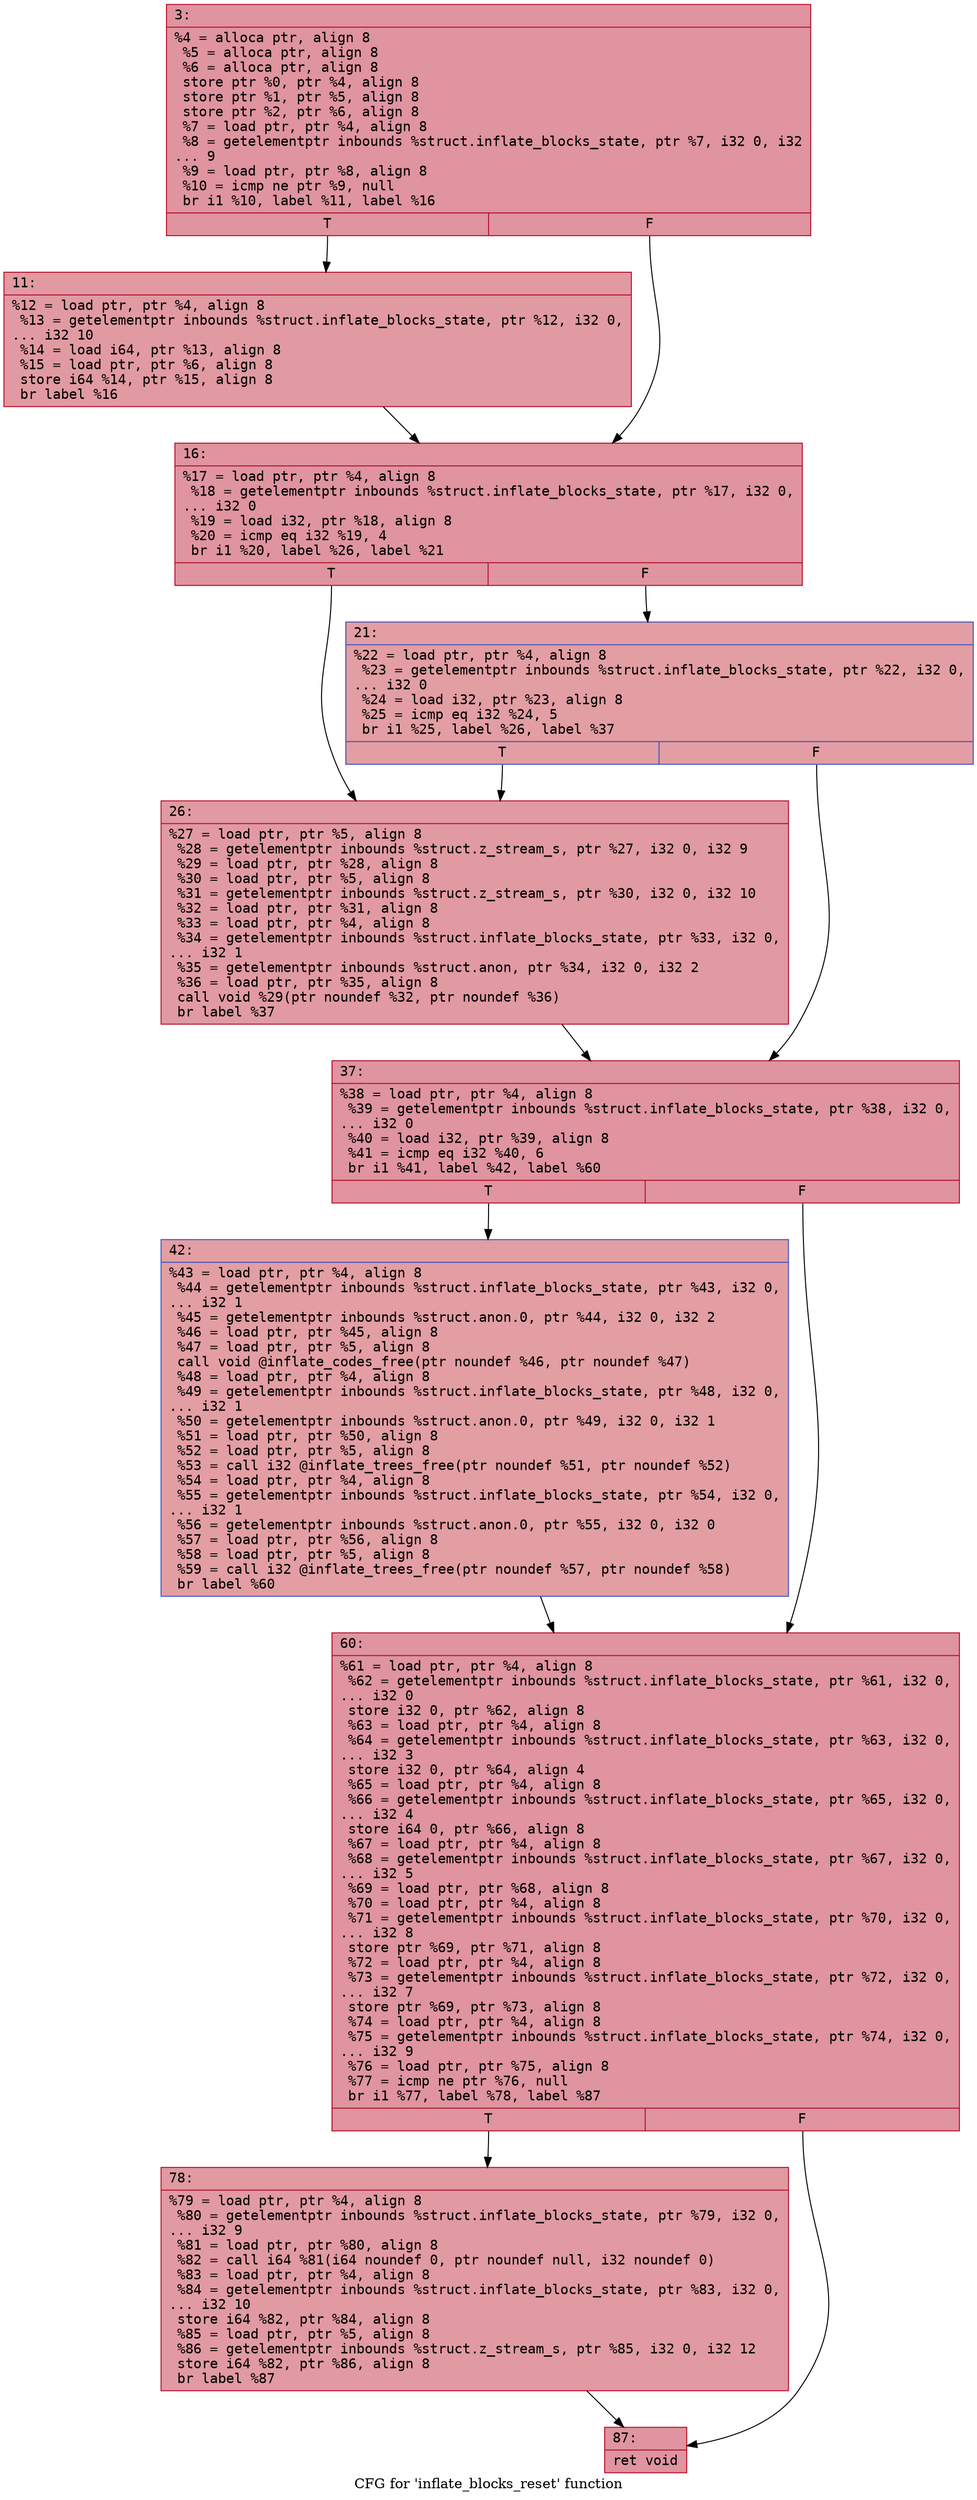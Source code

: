 digraph "CFG for 'inflate_blocks_reset' function" {
	label="CFG for 'inflate_blocks_reset' function";

	Node0x6000005fc230 [shape=record,color="#b70d28ff", style=filled, fillcolor="#b70d2870" fontname="Courier",label="{3:\l|  %4 = alloca ptr, align 8\l  %5 = alloca ptr, align 8\l  %6 = alloca ptr, align 8\l  store ptr %0, ptr %4, align 8\l  store ptr %1, ptr %5, align 8\l  store ptr %2, ptr %6, align 8\l  %7 = load ptr, ptr %4, align 8\l  %8 = getelementptr inbounds %struct.inflate_blocks_state, ptr %7, i32 0, i32\l... 9\l  %9 = load ptr, ptr %8, align 8\l  %10 = icmp ne ptr %9, null\l  br i1 %10, label %11, label %16\l|{<s0>T|<s1>F}}"];
	Node0x6000005fc230:s0 -> Node0x6000005fc280[tooltip="3 -> 11\nProbability 62.50%" ];
	Node0x6000005fc230:s1 -> Node0x6000005fc2d0[tooltip="3 -> 16\nProbability 37.50%" ];
	Node0x6000005fc280 [shape=record,color="#b70d28ff", style=filled, fillcolor="#bb1b2c70" fontname="Courier",label="{11:\l|  %12 = load ptr, ptr %4, align 8\l  %13 = getelementptr inbounds %struct.inflate_blocks_state, ptr %12, i32 0,\l... i32 10\l  %14 = load i64, ptr %13, align 8\l  %15 = load ptr, ptr %6, align 8\l  store i64 %14, ptr %15, align 8\l  br label %16\l}"];
	Node0x6000005fc280 -> Node0x6000005fc2d0[tooltip="11 -> 16\nProbability 100.00%" ];
	Node0x6000005fc2d0 [shape=record,color="#b70d28ff", style=filled, fillcolor="#b70d2870" fontname="Courier",label="{16:\l|  %17 = load ptr, ptr %4, align 8\l  %18 = getelementptr inbounds %struct.inflate_blocks_state, ptr %17, i32 0,\l... i32 0\l  %19 = load i32, ptr %18, align 8\l  %20 = icmp eq i32 %19, 4\l  br i1 %20, label %26, label %21\l|{<s0>T|<s1>F}}"];
	Node0x6000005fc2d0:s0 -> Node0x6000005fc370[tooltip="16 -> 26\nProbability 50.00%" ];
	Node0x6000005fc2d0:s1 -> Node0x6000005fc320[tooltip="16 -> 21\nProbability 50.00%" ];
	Node0x6000005fc320 [shape=record,color="#3d50c3ff", style=filled, fillcolor="#be242e70" fontname="Courier",label="{21:\l|  %22 = load ptr, ptr %4, align 8\l  %23 = getelementptr inbounds %struct.inflate_blocks_state, ptr %22, i32 0,\l... i32 0\l  %24 = load i32, ptr %23, align 8\l  %25 = icmp eq i32 %24, 5\l  br i1 %25, label %26, label %37\l|{<s0>T|<s1>F}}"];
	Node0x6000005fc320:s0 -> Node0x6000005fc370[tooltip="21 -> 26\nProbability 50.00%" ];
	Node0x6000005fc320:s1 -> Node0x6000005fc3c0[tooltip="21 -> 37\nProbability 50.00%" ];
	Node0x6000005fc370 [shape=record,color="#b70d28ff", style=filled, fillcolor="#bb1b2c70" fontname="Courier",label="{26:\l|  %27 = load ptr, ptr %5, align 8\l  %28 = getelementptr inbounds %struct.z_stream_s, ptr %27, i32 0, i32 9\l  %29 = load ptr, ptr %28, align 8\l  %30 = load ptr, ptr %5, align 8\l  %31 = getelementptr inbounds %struct.z_stream_s, ptr %30, i32 0, i32 10\l  %32 = load ptr, ptr %31, align 8\l  %33 = load ptr, ptr %4, align 8\l  %34 = getelementptr inbounds %struct.inflate_blocks_state, ptr %33, i32 0,\l... i32 1\l  %35 = getelementptr inbounds %struct.anon, ptr %34, i32 0, i32 2\l  %36 = load ptr, ptr %35, align 8\l  call void %29(ptr noundef %32, ptr noundef %36)\l  br label %37\l}"];
	Node0x6000005fc370 -> Node0x6000005fc3c0[tooltip="26 -> 37\nProbability 100.00%" ];
	Node0x6000005fc3c0 [shape=record,color="#b70d28ff", style=filled, fillcolor="#b70d2870" fontname="Courier",label="{37:\l|  %38 = load ptr, ptr %4, align 8\l  %39 = getelementptr inbounds %struct.inflate_blocks_state, ptr %38, i32 0,\l... i32 0\l  %40 = load i32, ptr %39, align 8\l  %41 = icmp eq i32 %40, 6\l  br i1 %41, label %42, label %60\l|{<s0>T|<s1>F}}"];
	Node0x6000005fc3c0:s0 -> Node0x6000005fc410[tooltip="37 -> 42\nProbability 50.00%" ];
	Node0x6000005fc3c0:s1 -> Node0x6000005fc460[tooltip="37 -> 60\nProbability 50.00%" ];
	Node0x6000005fc410 [shape=record,color="#3d50c3ff", style=filled, fillcolor="#be242e70" fontname="Courier",label="{42:\l|  %43 = load ptr, ptr %4, align 8\l  %44 = getelementptr inbounds %struct.inflate_blocks_state, ptr %43, i32 0,\l... i32 1\l  %45 = getelementptr inbounds %struct.anon.0, ptr %44, i32 0, i32 2\l  %46 = load ptr, ptr %45, align 8\l  %47 = load ptr, ptr %5, align 8\l  call void @inflate_codes_free(ptr noundef %46, ptr noundef %47)\l  %48 = load ptr, ptr %4, align 8\l  %49 = getelementptr inbounds %struct.inflate_blocks_state, ptr %48, i32 0,\l... i32 1\l  %50 = getelementptr inbounds %struct.anon.0, ptr %49, i32 0, i32 1\l  %51 = load ptr, ptr %50, align 8\l  %52 = load ptr, ptr %5, align 8\l  %53 = call i32 @inflate_trees_free(ptr noundef %51, ptr noundef %52)\l  %54 = load ptr, ptr %4, align 8\l  %55 = getelementptr inbounds %struct.inflate_blocks_state, ptr %54, i32 0,\l... i32 1\l  %56 = getelementptr inbounds %struct.anon.0, ptr %55, i32 0, i32 0\l  %57 = load ptr, ptr %56, align 8\l  %58 = load ptr, ptr %5, align 8\l  %59 = call i32 @inflate_trees_free(ptr noundef %57, ptr noundef %58)\l  br label %60\l}"];
	Node0x6000005fc410 -> Node0x6000005fc460[tooltip="42 -> 60\nProbability 100.00%" ];
	Node0x6000005fc460 [shape=record,color="#b70d28ff", style=filled, fillcolor="#b70d2870" fontname="Courier",label="{60:\l|  %61 = load ptr, ptr %4, align 8\l  %62 = getelementptr inbounds %struct.inflate_blocks_state, ptr %61, i32 0,\l... i32 0\l  store i32 0, ptr %62, align 8\l  %63 = load ptr, ptr %4, align 8\l  %64 = getelementptr inbounds %struct.inflate_blocks_state, ptr %63, i32 0,\l... i32 3\l  store i32 0, ptr %64, align 4\l  %65 = load ptr, ptr %4, align 8\l  %66 = getelementptr inbounds %struct.inflate_blocks_state, ptr %65, i32 0,\l... i32 4\l  store i64 0, ptr %66, align 8\l  %67 = load ptr, ptr %4, align 8\l  %68 = getelementptr inbounds %struct.inflate_blocks_state, ptr %67, i32 0,\l... i32 5\l  %69 = load ptr, ptr %68, align 8\l  %70 = load ptr, ptr %4, align 8\l  %71 = getelementptr inbounds %struct.inflate_blocks_state, ptr %70, i32 0,\l... i32 8\l  store ptr %69, ptr %71, align 8\l  %72 = load ptr, ptr %4, align 8\l  %73 = getelementptr inbounds %struct.inflate_blocks_state, ptr %72, i32 0,\l... i32 7\l  store ptr %69, ptr %73, align 8\l  %74 = load ptr, ptr %4, align 8\l  %75 = getelementptr inbounds %struct.inflate_blocks_state, ptr %74, i32 0,\l... i32 9\l  %76 = load ptr, ptr %75, align 8\l  %77 = icmp ne ptr %76, null\l  br i1 %77, label %78, label %87\l|{<s0>T|<s1>F}}"];
	Node0x6000005fc460:s0 -> Node0x6000005fc4b0[tooltip="60 -> 78\nProbability 62.50%" ];
	Node0x6000005fc460:s1 -> Node0x6000005fc500[tooltip="60 -> 87\nProbability 37.50%" ];
	Node0x6000005fc4b0 [shape=record,color="#b70d28ff", style=filled, fillcolor="#bb1b2c70" fontname="Courier",label="{78:\l|  %79 = load ptr, ptr %4, align 8\l  %80 = getelementptr inbounds %struct.inflate_blocks_state, ptr %79, i32 0,\l... i32 9\l  %81 = load ptr, ptr %80, align 8\l  %82 = call i64 %81(i64 noundef 0, ptr noundef null, i32 noundef 0)\l  %83 = load ptr, ptr %4, align 8\l  %84 = getelementptr inbounds %struct.inflate_blocks_state, ptr %83, i32 0,\l... i32 10\l  store i64 %82, ptr %84, align 8\l  %85 = load ptr, ptr %5, align 8\l  %86 = getelementptr inbounds %struct.z_stream_s, ptr %85, i32 0, i32 12\l  store i64 %82, ptr %86, align 8\l  br label %87\l}"];
	Node0x6000005fc4b0 -> Node0x6000005fc500[tooltip="78 -> 87\nProbability 100.00%" ];
	Node0x6000005fc500 [shape=record,color="#b70d28ff", style=filled, fillcolor="#b70d2870" fontname="Courier",label="{87:\l|  ret void\l}"];
}
